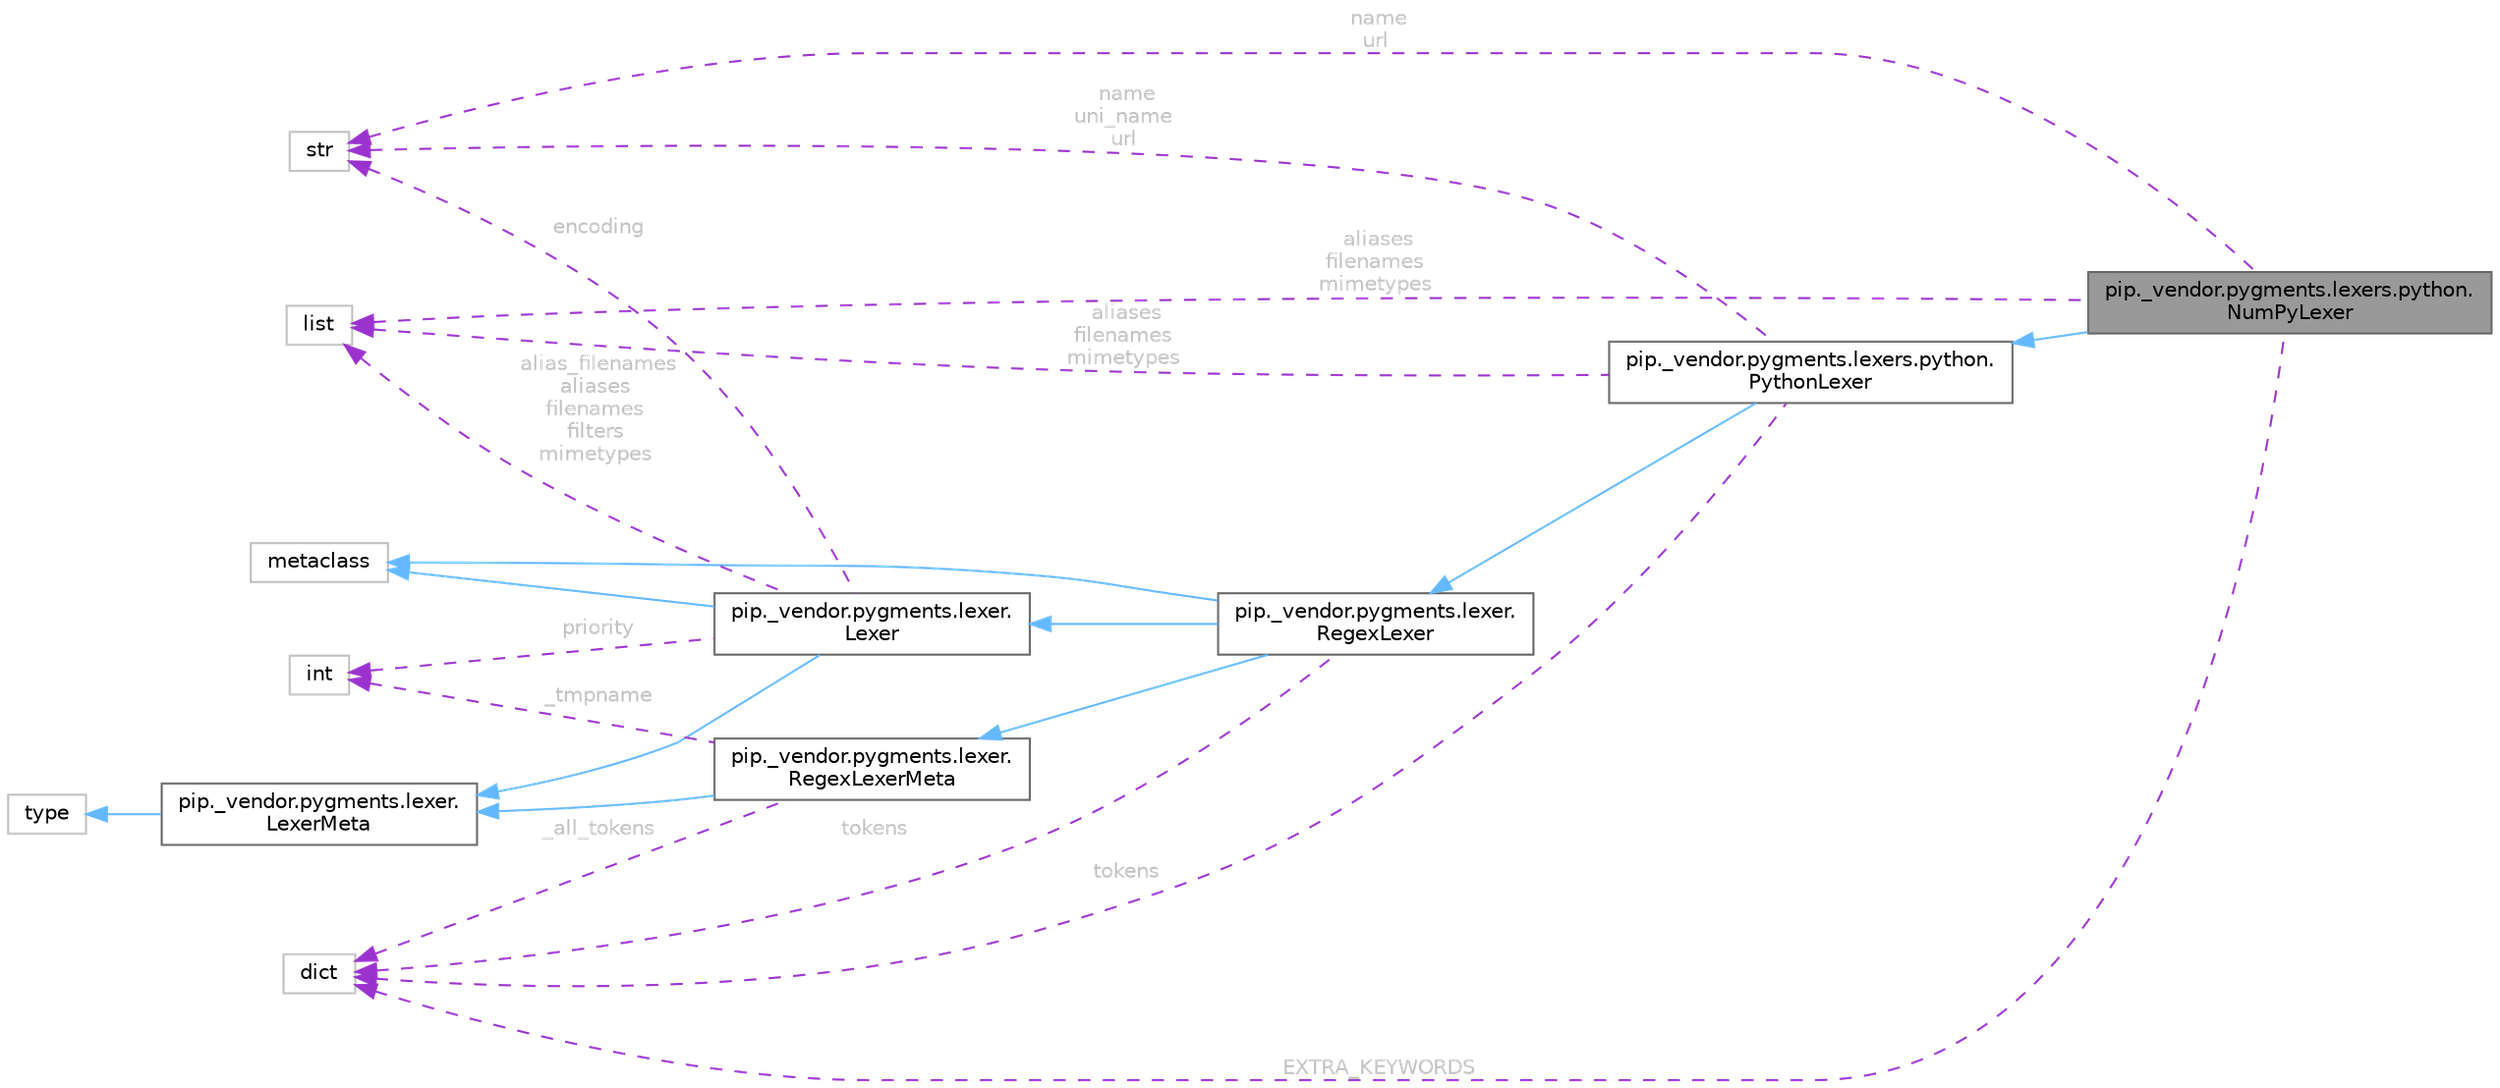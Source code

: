 digraph "pip._vendor.pygments.lexers.python.NumPyLexer"
{
 // LATEX_PDF_SIZE
  bgcolor="transparent";
  edge [fontname=Helvetica,fontsize=10,labelfontname=Helvetica,labelfontsize=10];
  node [fontname=Helvetica,fontsize=10,shape=box,height=0.2,width=0.4];
  rankdir="LR";
  Node1 [id="Node000001",label="pip._vendor.pygments.lexers.python.\lNumPyLexer",height=0.2,width=0.4,color="gray40", fillcolor="grey60", style="filled", fontcolor="black",tooltip=" "];
  Node2 -> Node1 [id="edge22_Node000001_Node000002",dir="back",color="steelblue1",style="solid",tooltip=" "];
  Node2 [id="Node000002",label="pip._vendor.pygments.lexers.python.\lPythonLexer",height=0.2,width=0.4,color="gray40", fillcolor="white", style="filled",URL="$d9/db8/classpip_1_1__vendor_1_1pygments_1_1lexers_1_1python_1_1PythonLexer.html",tooltip=" "];
  Node3 -> Node2 [id="edge23_Node000002_Node000003",dir="back",color="steelblue1",style="solid",tooltip=" "];
  Node3 [id="Node000003",label="pip._vendor.pygments.lexer.\lRegexLexer",height=0.2,width=0.4,color="gray40", fillcolor="white", style="filled",URL="$d0/d76/classpip_1_1__vendor_1_1pygments_1_1lexer_1_1RegexLexer.html",tooltip=" "];
  Node4 -> Node3 [id="edge24_Node000003_Node000004",dir="back",color="steelblue1",style="solid",tooltip=" "];
  Node4 [id="Node000004",label="pip._vendor.pygments.lexer.\lLexer",height=0.2,width=0.4,color="gray40", fillcolor="white", style="filled",URL="$d4/db8/classpip_1_1__vendor_1_1pygments_1_1lexer_1_1Lexer.html",tooltip=" "];
  Node5 -> Node4 [id="edge25_Node000004_Node000005",dir="back",color="steelblue1",style="solid",tooltip=" "];
  Node5 [id="Node000005",label="metaclass",height=0.2,width=0.4,color="grey75", fillcolor="white", style="filled",URL="$d1/d9a/classmetaclass.html",tooltip=" "];
  Node6 -> Node4 [id="edge26_Node000004_Node000006",dir="back",color="steelblue1",style="solid",tooltip=" "];
  Node6 [id="Node000006",label="pip._vendor.pygments.lexer.\lLexerMeta",height=0.2,width=0.4,color="gray40", fillcolor="white", style="filled",URL="$d7/d97/classpip_1_1__vendor_1_1pygments_1_1lexer_1_1LexerMeta.html",tooltip=" "];
  Node7 -> Node6 [id="edge27_Node000006_Node000007",dir="back",color="steelblue1",style="solid",tooltip=" "];
  Node7 [id="Node000007",label="type",height=0.2,width=0.4,color="grey75", fillcolor="white", style="filled",tooltip=" "];
  Node8 -> Node4 [id="edge28_Node000004_Node000008",dir="back",color="darkorchid3",style="dashed",tooltip=" ",label=" alias_filenames\naliases\nfilenames\nfilters\nmimetypes",fontcolor="grey" ];
  Node8 [id="Node000008",label="list",height=0.2,width=0.4,color="grey75", fillcolor="white", style="filled",tooltip=" "];
  Node9 -> Node4 [id="edge29_Node000004_Node000009",dir="back",color="darkorchid3",style="dashed",tooltip=" ",label=" priority",fontcolor="grey" ];
  Node9 [id="Node000009",label="int",height=0.2,width=0.4,color="grey75", fillcolor="white", style="filled",tooltip=" "];
  Node10 -> Node4 [id="edge30_Node000004_Node000010",dir="back",color="darkorchid3",style="dashed",tooltip=" ",label=" encoding",fontcolor="grey" ];
  Node10 [id="Node000010",label="str",height=0.2,width=0.4,color="grey75", fillcolor="white", style="filled",tooltip=" "];
  Node5 -> Node3 [id="edge31_Node000003_Node000005",dir="back",color="steelblue1",style="solid",tooltip=" "];
  Node11 -> Node3 [id="edge32_Node000003_Node000011",dir="back",color="steelblue1",style="solid",tooltip=" "];
  Node11 [id="Node000011",label="pip._vendor.pygments.lexer.\lRegexLexerMeta",height=0.2,width=0.4,color="gray40", fillcolor="white", style="filled",URL="$da/da0/classpip_1_1__vendor_1_1pygments_1_1lexer_1_1RegexLexerMeta.html",tooltip=" "];
  Node6 -> Node11 [id="edge33_Node000011_Node000006",dir="back",color="steelblue1",style="solid",tooltip=" "];
  Node12 -> Node11 [id="edge34_Node000011_Node000012",dir="back",color="darkorchid3",style="dashed",tooltip=" ",label=" _all_tokens",fontcolor="grey" ];
  Node12 [id="Node000012",label="dict",height=0.2,width=0.4,color="grey75", fillcolor="white", style="filled",tooltip=" "];
  Node9 -> Node11 [id="edge35_Node000011_Node000009",dir="back",color="darkorchid3",style="dashed",tooltip=" ",label=" _tmpname",fontcolor="grey" ];
  Node12 -> Node3 [id="edge36_Node000003_Node000012",dir="back",color="darkorchid3",style="dashed",tooltip=" ",label=" tokens",fontcolor="grey" ];
  Node10 -> Node2 [id="edge37_Node000002_Node000010",dir="back",color="darkorchid3",style="dashed",tooltip=" ",label=" name\nuni_name\nurl",fontcolor="grey" ];
  Node8 -> Node2 [id="edge38_Node000002_Node000008",dir="back",color="darkorchid3",style="dashed",tooltip=" ",label=" aliases\nfilenames\nmimetypes",fontcolor="grey" ];
  Node12 -> Node2 [id="edge39_Node000002_Node000012",dir="back",color="darkorchid3",style="dashed",tooltip=" ",label=" tokens",fontcolor="grey" ];
  Node10 -> Node1 [id="edge40_Node000001_Node000010",dir="back",color="darkorchid3",style="dashed",tooltip=" ",label=" name\nurl",fontcolor="grey" ];
  Node8 -> Node1 [id="edge41_Node000001_Node000008",dir="back",color="darkorchid3",style="dashed",tooltip=" ",label=" aliases\nfilenames\nmimetypes",fontcolor="grey" ];
  Node12 -> Node1 [id="edge42_Node000001_Node000012",dir="back",color="darkorchid3",style="dashed",tooltip=" ",label=" EXTRA_KEYWORDS",fontcolor="grey" ];
}
